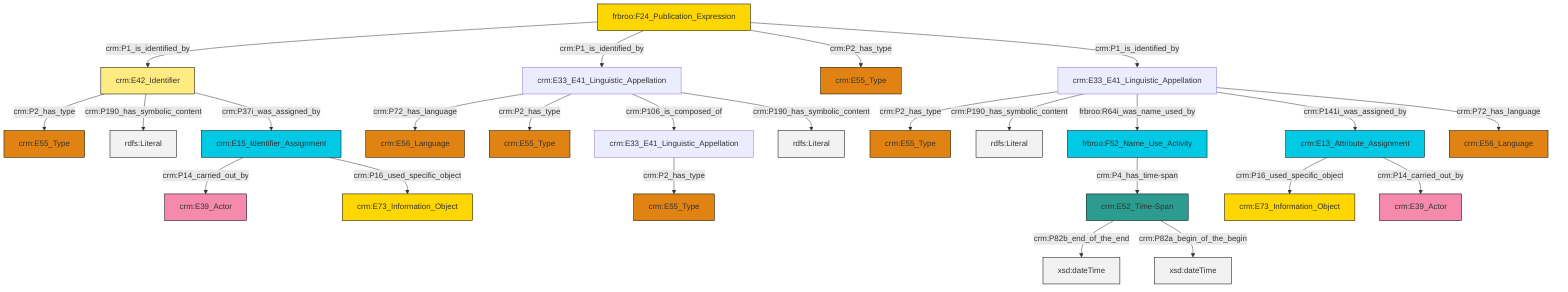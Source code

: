 graph TD
classDef Literal fill:#f2f2f2,stroke:#000000;
classDef CRM_Entity fill:#FFFFFF,stroke:#000000;
classDef Temporal_Entity fill:#00C9E6, stroke:#000000;
classDef Type fill:#E18312, stroke:#000000;
classDef Time-Span fill:#2C9C91, stroke:#000000;
classDef Appellation fill:#FFEB7F, stroke:#000000;
classDef Place fill:#008836, stroke:#000000;
classDef Persistent_Item fill:#B266B2, stroke:#000000;
classDef Conceptual_Object fill:#FFD700, stroke:#000000;
classDef Physical_Thing fill:#D2B48C, stroke:#000000;
classDef Actor fill:#f58aad, stroke:#000000;
classDef PC_Classes fill:#4ce600, stroke:#000000;
classDef Multi fill:#cccccc,stroke:#000000;

4["crm:E42_Identifier"]:::Appellation -->|crm:P2_has_type| 5["crm:E55_Type"]:::Type
6["crm:E33_E41_Linguistic_Appellation"]:::Default -->|crm:P72_has_language| 7["crm:E56_Language"]:::Type
12["frbroo:F24_Publication_Expression"]:::Conceptual_Object -->|crm:P1_is_identified_by| 4["crm:E42_Identifier"]:::Appellation
13["crm:E33_E41_Linguistic_Appellation"]:::Default -->|crm:P2_has_type| 10["crm:E55_Type"]:::Type
16["crm:E15_Identifier_Assignment"]:::Temporal_Entity -->|crm:P14_carried_out_by| 17["crm:E39_Actor"]:::Actor
12["frbroo:F24_Publication_Expression"]:::Conceptual_Object -->|crm:P1_is_identified_by| 6["crm:E33_E41_Linguistic_Appellation"]:::Default
19["frbroo:F52_Name_Use_Activity"]:::Temporal_Entity -->|crm:P4_has_time-span| 20["crm:E52_Time-Span"]:::Time-Span
13["crm:E33_E41_Linguistic_Appellation"]:::Default -->|crm:P190_has_symbolic_content| 21[rdfs:Literal]:::Literal
12["frbroo:F24_Publication_Expression"]:::Conceptual_Object -->|crm:P2_has_type| 23["crm:E55_Type"]:::Type
20["crm:E52_Time-Span"]:::Time-Span -->|crm:P82b_end_of_the_end| 24[xsd:dateTime]:::Literal
6["crm:E33_E41_Linguistic_Appellation"]:::Default -->|crm:P2_has_type| 0["crm:E55_Type"]:::Type
13["crm:E33_E41_Linguistic_Appellation"]:::Default -->|frbroo:R64i_was_name_used_by| 19["frbroo:F52_Name_Use_Activity"]:::Temporal_Entity
13["crm:E33_E41_Linguistic_Appellation"]:::Default -->|crm:P141i_was_assigned_by| 25["crm:E13_Attribute_Assignment"]:::Temporal_Entity
25["crm:E13_Attribute_Assignment"]:::Temporal_Entity -->|crm:P16_used_specific_object| 28["crm:E73_Information_Object"]:::Conceptual_Object
16["crm:E15_Identifier_Assignment"]:::Temporal_Entity -->|crm:P16_used_specific_object| 2["crm:E73_Information_Object"]:::Conceptual_Object
25["crm:E13_Attribute_Assignment"]:::Temporal_Entity -->|crm:P14_carried_out_by| 32["crm:E39_Actor"]:::Actor
20["crm:E52_Time-Span"]:::Time-Span -->|crm:P82a_begin_of_the_begin| 35[xsd:dateTime]:::Literal
12["frbroo:F24_Publication_Expression"]:::Conceptual_Object -->|crm:P1_is_identified_by| 13["crm:E33_E41_Linguistic_Appellation"]:::Default
4["crm:E42_Identifier"]:::Appellation -->|crm:P190_has_symbolic_content| 39[rdfs:Literal]:::Literal
4["crm:E42_Identifier"]:::Appellation -->|crm:P37i_was_assigned_by| 16["crm:E15_Identifier_Assignment"]:::Temporal_Entity
13["crm:E33_E41_Linguistic_Appellation"]:::Default -->|crm:P72_has_language| 41["crm:E56_Language"]:::Type
6["crm:E33_E41_Linguistic_Appellation"]:::Default -->|crm:P106_is_composed_of| 14["crm:E33_E41_Linguistic_Appellation"]:::Default
14["crm:E33_E41_Linguistic_Appellation"]:::Default -->|crm:P2_has_type| 8["crm:E55_Type"]:::Type
6["crm:E33_E41_Linguistic_Appellation"]:::Default -->|crm:P190_has_symbolic_content| 46[rdfs:Literal]:::Literal